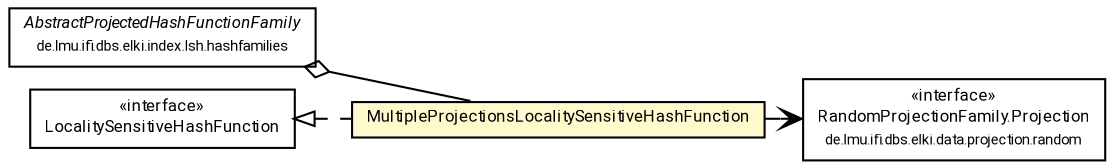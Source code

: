 #!/usr/local/bin/dot
#
# Class diagram 
# Generated by UMLGraph version R5_7_2-60-g0e99a6 (http://www.spinellis.gr/umlgraph/)
#

digraph G {
	graph [fontnames="svg"]
	edge [fontname="Roboto",fontsize=7,labelfontname="Roboto",labelfontsize=7,color="black"];
	node [fontname="Roboto",fontcolor="black",fontsize=8,shape=plaintext,margin=0,width=0,height=0];
	nodesep=0.15;
	ranksep=0.25;
	rankdir=LR;
	// de.lmu.ifi.dbs.elki.data.projection.random.RandomProjectionFamily.Projection
	c7188017 [label=<<table title="de.lmu.ifi.dbs.elki.data.projection.random.RandomProjectionFamily.Projection" border="0" cellborder="1" cellspacing="0" cellpadding="2" href="../../../data/projection/random/RandomProjectionFamily.Projection.html" target="_parent">
		<tr><td><table border="0" cellspacing="0" cellpadding="1">
		<tr><td align="center" balign="center"> &#171;interface&#187; </td></tr>
		<tr><td align="center" balign="center"> <font face="Roboto">RandomProjectionFamily.Projection</font> </td></tr>
		<tr><td align="center" balign="center"> <font face="Roboto" point-size="7.0">de.lmu.ifi.dbs.elki.data.projection.random</font> </td></tr>
		</table></td></tr>
		</table>>, URL="../../../data/projection/random/RandomProjectionFamily.Projection.html"];
	// de.lmu.ifi.dbs.elki.index.lsh.hashfamilies.AbstractProjectedHashFunctionFamily
	c7189170 [label=<<table title="de.lmu.ifi.dbs.elki.index.lsh.hashfamilies.AbstractProjectedHashFunctionFamily" border="0" cellborder="1" cellspacing="0" cellpadding="2" href="../hashfamilies/AbstractProjectedHashFunctionFamily.html" target="_parent">
		<tr><td><table border="0" cellspacing="0" cellpadding="1">
		<tr><td align="center" balign="center"> <font face="Roboto"><i>AbstractProjectedHashFunctionFamily</i></font> </td></tr>
		<tr><td align="center" balign="center"> <font face="Roboto" point-size="7.0">de.lmu.ifi.dbs.elki.index.lsh.hashfamilies</font> </td></tr>
		</table></td></tr>
		</table>>, URL="../hashfamilies/AbstractProjectedHashFunctionFamily.html"];
	// de.lmu.ifi.dbs.elki.index.lsh.hashfunctions.LocalitySensitiveHashFunction<V>
	c7189179 [label=<<table title="de.lmu.ifi.dbs.elki.index.lsh.hashfunctions.LocalitySensitiveHashFunction" border="0" cellborder="1" cellspacing="0" cellpadding="2" href="LocalitySensitiveHashFunction.html" target="_parent">
		<tr><td><table border="0" cellspacing="0" cellpadding="1">
		<tr><td align="center" balign="center"> &#171;interface&#187; </td></tr>
		<tr><td align="center" balign="center"> <font face="Roboto">LocalitySensitiveHashFunction</font> </td></tr>
		</table></td></tr>
		</table>>, URL="LocalitySensitiveHashFunction.html"];
	// de.lmu.ifi.dbs.elki.index.lsh.hashfunctions.MultipleProjectionsLocalitySensitiveHashFunction
	c7189180 [label=<<table title="de.lmu.ifi.dbs.elki.index.lsh.hashfunctions.MultipleProjectionsLocalitySensitiveHashFunction" border="0" cellborder="1" cellspacing="0" cellpadding="2" bgcolor="lemonChiffon" href="MultipleProjectionsLocalitySensitiveHashFunction.html" target="_parent">
		<tr><td><table border="0" cellspacing="0" cellpadding="1">
		<tr><td align="center" balign="center"> <font face="Roboto">MultipleProjectionsLocalitySensitiveHashFunction</font> </td></tr>
		</table></td></tr>
		</table>>, URL="MultipleProjectionsLocalitySensitiveHashFunction.html"];
	// de.lmu.ifi.dbs.elki.index.lsh.hashfamilies.AbstractProjectedHashFunctionFamily has de.lmu.ifi.dbs.elki.index.lsh.hashfunctions.MultipleProjectionsLocalitySensitiveHashFunction
	c7189170 -> c7189180 [arrowhead=none,arrowtail=ediamond,dir=back,weight=4];
	// de.lmu.ifi.dbs.elki.index.lsh.hashfunctions.MultipleProjectionsLocalitySensitiveHashFunction implements de.lmu.ifi.dbs.elki.index.lsh.hashfunctions.LocalitySensitiveHashFunction<V>
	c7189179 -> c7189180 [arrowtail=empty,style=dashed,dir=back,weight=9];
	// de.lmu.ifi.dbs.elki.index.lsh.hashfunctions.MultipleProjectionsLocalitySensitiveHashFunction navassoc de.lmu.ifi.dbs.elki.data.projection.random.RandomProjectionFamily.Projection
	c7189180 -> c7188017 [arrowhead=open,weight=1];
}

